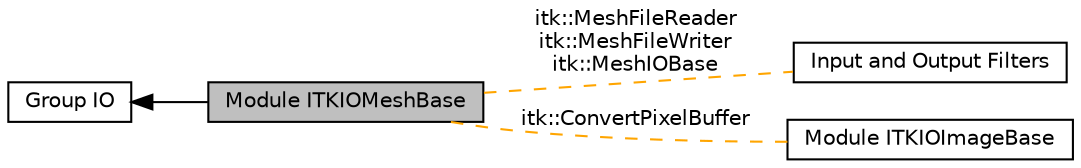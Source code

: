 digraph "Module ITKIOMeshBase"
{
  edge [fontname="Helvetica",fontsize="10",labelfontname="Helvetica",labelfontsize="10"];
  node [fontname="Helvetica",fontsize="10",shape=box];
  rankdir=LR;
  Node2 [label="Group IO",height=0.2,width=0.4,color="black", fillcolor="white", style="filled",URL="$group__Group-IO.html",tooltip=" "];
  Node4 [label="Input and Output Filters",height=0.2,width=0.4,color="black", fillcolor="white", style="filled",URL="$group__IOFilters.html",tooltip=" "];
  Node3 [label="Module ITKIOImageBase",height=0.2,width=0.4,color="black", fillcolor="white", style="filled",URL="$group__ITKIOImageBase.html",tooltip=" "];
  Node1 [label="Module ITKIOMeshBase",height=0.2,width=0.4,color="black", fillcolor="grey75", style="filled", fontcolor="black",tooltip=" "];
  Node2->Node1 [shape=plaintext, dir="back", style="solid"];
  Node1->Node3 [shape=plaintext, label="itk::ConvertPixelBuffer", color="orange", dir="none", style="dashed"];
  Node1->Node4 [shape=plaintext, label="itk::MeshFileReader\nitk::MeshFileWriter\nitk::MeshIOBase", color="orange", dir="none", style="dashed"];
}
